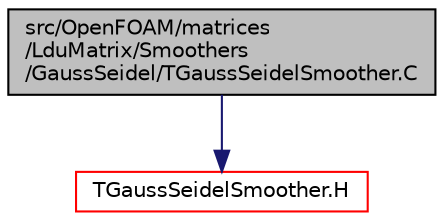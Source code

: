 digraph "src/OpenFOAM/matrices/LduMatrix/Smoothers/GaussSeidel/TGaussSeidelSmoother.C"
{
  bgcolor="transparent";
  edge [fontname="Helvetica",fontsize="10",labelfontname="Helvetica",labelfontsize="10"];
  node [fontname="Helvetica",fontsize="10",shape=record];
  Node1 [label="src/OpenFOAM/matrices\l/LduMatrix/Smoothers\l/GaussSeidel/TGaussSeidelSmoother.C",height=0.2,width=0.4,color="black", fillcolor="grey75", style="filled", fontcolor="black"];
  Node1 -> Node2 [color="midnightblue",fontsize="10",style="solid",fontname="Helvetica"];
  Node2 [label="TGaussSeidelSmoother.H",height=0.2,width=0.4,color="red",URL="$a08361.html"];
}
